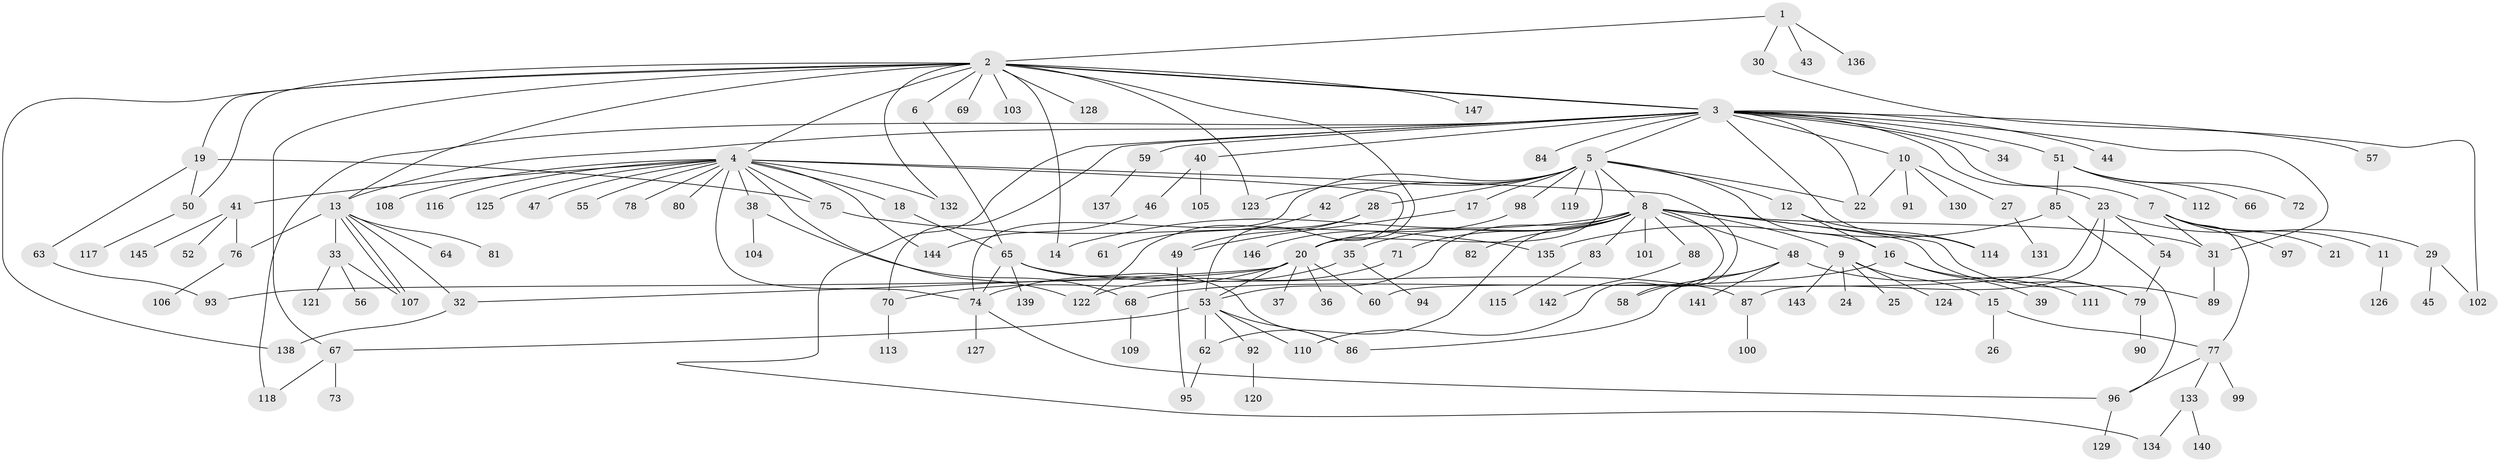 // Generated by graph-tools (version 1.1) at 2025/14/03/09/25 04:14:22]
// undirected, 147 vertices, 198 edges
graph export_dot {
graph [start="1"]
  node [color=gray90,style=filled];
  1;
  2;
  3;
  4;
  5;
  6;
  7;
  8;
  9;
  10;
  11;
  12;
  13;
  14;
  15;
  16;
  17;
  18;
  19;
  20;
  21;
  22;
  23;
  24;
  25;
  26;
  27;
  28;
  29;
  30;
  31;
  32;
  33;
  34;
  35;
  36;
  37;
  38;
  39;
  40;
  41;
  42;
  43;
  44;
  45;
  46;
  47;
  48;
  49;
  50;
  51;
  52;
  53;
  54;
  55;
  56;
  57;
  58;
  59;
  60;
  61;
  62;
  63;
  64;
  65;
  66;
  67;
  68;
  69;
  70;
  71;
  72;
  73;
  74;
  75;
  76;
  77;
  78;
  79;
  80;
  81;
  82;
  83;
  84;
  85;
  86;
  87;
  88;
  89;
  90;
  91;
  92;
  93;
  94;
  95;
  96;
  97;
  98;
  99;
  100;
  101;
  102;
  103;
  104;
  105;
  106;
  107;
  108;
  109;
  110;
  111;
  112;
  113;
  114;
  115;
  116;
  117;
  118;
  119;
  120;
  121;
  122;
  123;
  124;
  125;
  126;
  127;
  128;
  129;
  130;
  131;
  132;
  133;
  134;
  135;
  136;
  137;
  138;
  139;
  140;
  141;
  142;
  143;
  144;
  145;
  146;
  147;
  1 -- 2;
  1 -- 30;
  1 -- 43;
  1 -- 136;
  2 -- 3;
  2 -- 3;
  2 -- 4;
  2 -- 6;
  2 -- 13;
  2 -- 14;
  2 -- 19;
  2 -- 20;
  2 -- 50;
  2 -- 67;
  2 -- 69;
  2 -- 103;
  2 -- 123;
  2 -- 128;
  2 -- 132;
  2 -- 138;
  2 -- 147;
  3 -- 5;
  3 -- 7;
  3 -- 10;
  3 -- 13;
  3 -- 22;
  3 -- 23;
  3 -- 31;
  3 -- 34;
  3 -- 40;
  3 -- 44;
  3 -- 51;
  3 -- 57;
  3 -- 59;
  3 -- 70;
  3 -- 84;
  3 -- 114;
  3 -- 118;
  3 -- 134;
  4 -- 18;
  4 -- 38;
  4 -- 41;
  4 -- 47;
  4 -- 53;
  4 -- 55;
  4 -- 58;
  4 -- 74;
  4 -- 75;
  4 -- 78;
  4 -- 80;
  4 -- 108;
  4 -- 116;
  4 -- 122;
  4 -- 125;
  4 -- 132;
  4 -- 144;
  5 -- 8;
  5 -- 12;
  5 -- 16;
  5 -- 17;
  5 -- 20;
  5 -- 22;
  5 -- 28;
  5 -- 42;
  5 -- 74;
  5 -- 98;
  5 -- 119;
  5 -- 123;
  6 -- 65;
  7 -- 11;
  7 -- 21;
  7 -- 31;
  7 -- 77;
  7 -- 97;
  8 -- 9;
  8 -- 14;
  8 -- 20;
  8 -- 31;
  8 -- 35;
  8 -- 48;
  8 -- 53;
  8 -- 62;
  8 -- 71;
  8 -- 79;
  8 -- 82;
  8 -- 83;
  8 -- 88;
  8 -- 89;
  8 -- 101;
  8 -- 110;
  9 -- 15;
  9 -- 24;
  9 -- 25;
  9 -- 124;
  9 -- 143;
  10 -- 22;
  10 -- 27;
  10 -- 91;
  10 -- 130;
  11 -- 126;
  12 -- 16;
  12 -- 114;
  13 -- 32;
  13 -- 33;
  13 -- 64;
  13 -- 76;
  13 -- 81;
  13 -- 107;
  13 -- 107;
  15 -- 26;
  15 -- 77;
  16 -- 39;
  16 -- 68;
  16 -- 111;
  17 -- 49;
  18 -- 65;
  19 -- 50;
  19 -- 63;
  19 -- 75;
  20 -- 32;
  20 -- 36;
  20 -- 37;
  20 -- 53;
  20 -- 60;
  20 -- 70;
  20 -- 93;
  23 -- 29;
  23 -- 54;
  23 -- 60;
  23 -- 87;
  27 -- 131;
  28 -- 49;
  28 -- 122;
  29 -- 45;
  29 -- 102;
  30 -- 102;
  31 -- 89;
  32 -- 138;
  33 -- 56;
  33 -- 107;
  33 -- 121;
  35 -- 74;
  35 -- 94;
  38 -- 68;
  38 -- 104;
  40 -- 46;
  40 -- 105;
  41 -- 52;
  41 -- 76;
  41 -- 145;
  42 -- 61;
  46 -- 144;
  48 -- 58;
  48 -- 79;
  48 -- 86;
  48 -- 141;
  49 -- 95;
  50 -- 117;
  51 -- 66;
  51 -- 72;
  51 -- 85;
  51 -- 112;
  53 -- 62;
  53 -- 67;
  53 -- 86;
  53 -- 92;
  53 -- 110;
  54 -- 79;
  59 -- 137;
  62 -- 95;
  63 -- 93;
  65 -- 74;
  65 -- 86;
  65 -- 87;
  65 -- 139;
  67 -- 73;
  67 -- 118;
  68 -- 109;
  70 -- 113;
  71 -- 122;
  74 -- 96;
  74 -- 127;
  75 -- 135;
  76 -- 106;
  77 -- 96;
  77 -- 99;
  77 -- 133;
  79 -- 90;
  83 -- 115;
  85 -- 96;
  85 -- 135;
  87 -- 100;
  88 -- 142;
  92 -- 120;
  96 -- 129;
  98 -- 146;
  133 -- 134;
  133 -- 140;
}
